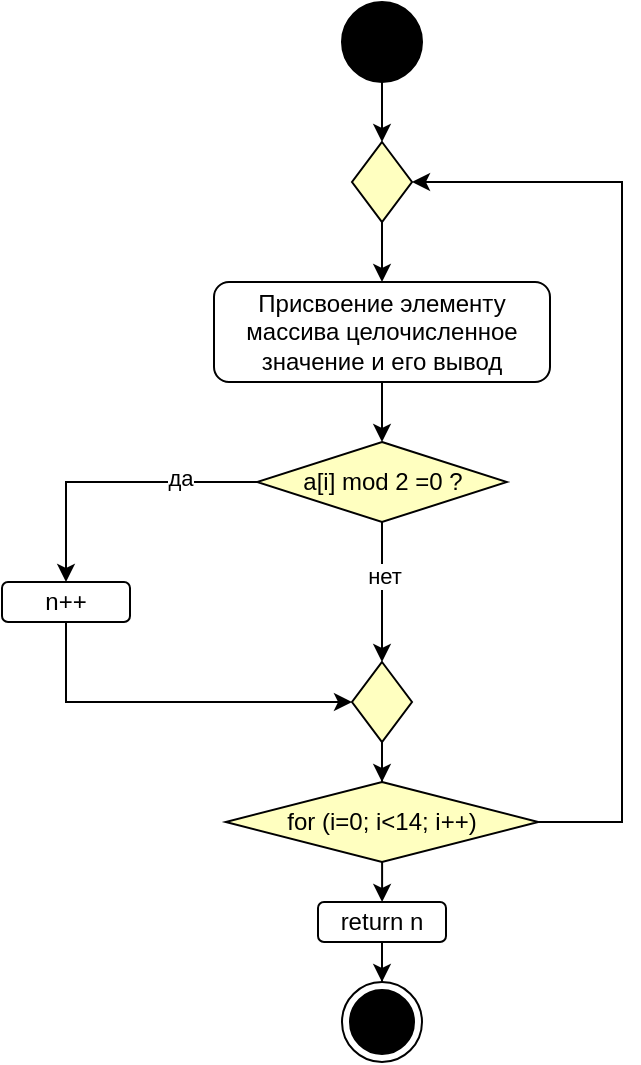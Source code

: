 <mxfile version="21.0.10" type="device"><diagram name="Страница 1" id="trNn1DCHxXbULgD4adgt"><mxGraphModel dx="644" dy="795" grid="1" gridSize="10" guides="1" tooltips="1" connect="1" arrows="1" fold="1" page="1" pageScale="1" pageWidth="827" pageHeight="1169" math="0" shadow="0"><root><mxCell id="0"/><mxCell id="1" parent="0"/><mxCell id="Gdgt2vl1ag9RFZ4aNBcF-1" value="" style="ellipse;html=1;shape=endState;fillColor=#000000;strokeColor=#000000;" vertex="1" parent="1"><mxGeometry x="260" y="670" width="40" height="40" as="geometry"/></mxCell><mxCell id="Gdgt2vl1ag9RFZ4aNBcF-18" style="edgeStyle=orthogonalEdgeStyle;rounded=0;orthogonalLoop=1;jettySize=auto;html=1;entryX=0.5;entryY=0;entryDx=0;entryDy=0;" edge="1" parent="1" source="Gdgt2vl1ag9RFZ4aNBcF-2" target="Gdgt2vl1ag9RFZ4aNBcF-3"><mxGeometry relative="1" as="geometry"/></mxCell><mxCell id="Gdgt2vl1ag9RFZ4aNBcF-2" value="" style="ellipse;whiteSpace=wrap;html=1;aspect=fixed;fillColor=#000000;" vertex="1" parent="1"><mxGeometry x="260" y="180" width="40" height="40" as="geometry"/></mxCell><mxCell id="Gdgt2vl1ag9RFZ4aNBcF-19" style="edgeStyle=orthogonalEdgeStyle;rounded=0;orthogonalLoop=1;jettySize=auto;html=1;entryX=0.5;entryY=0;entryDx=0;entryDy=0;" edge="1" parent="1" source="Gdgt2vl1ag9RFZ4aNBcF-3" target="Gdgt2vl1ag9RFZ4aNBcF-6"><mxGeometry relative="1" as="geometry"/></mxCell><mxCell id="Gdgt2vl1ag9RFZ4aNBcF-3" value="" style="rhombus;whiteSpace=wrap;html=1;fontColor=#000000;fillColor=#ffffc0;strokeColor=#000000;" vertex="1" parent="1"><mxGeometry x="265" y="250" width="30" height="40" as="geometry"/></mxCell><mxCell id="Gdgt2vl1ag9RFZ4aNBcF-20" style="edgeStyle=orthogonalEdgeStyle;rounded=0;orthogonalLoop=1;jettySize=auto;html=1;entryX=0.5;entryY=0;entryDx=0;entryDy=0;" edge="1" parent="1" source="Gdgt2vl1ag9RFZ4aNBcF-6" target="Gdgt2vl1ag9RFZ4aNBcF-7"><mxGeometry relative="1" as="geometry"/></mxCell><mxCell id="Gdgt2vl1ag9RFZ4aNBcF-6" value="Присвоение элементу массива целочисленное значение и его вывод" style="rounded=1;whiteSpace=wrap;html=1;" vertex="1" parent="1"><mxGeometry x="196" y="320" width="168" height="50" as="geometry"/></mxCell><mxCell id="Gdgt2vl1ag9RFZ4aNBcF-9" style="edgeStyle=orthogonalEdgeStyle;rounded=0;orthogonalLoop=1;jettySize=auto;html=1;entryX=0.5;entryY=0;entryDx=0;entryDy=0;" edge="1" parent="1" source="Gdgt2vl1ag9RFZ4aNBcF-7" target="Gdgt2vl1ag9RFZ4aNBcF-8"><mxGeometry relative="1" as="geometry"/></mxCell><mxCell id="Gdgt2vl1ag9RFZ4aNBcF-11" value="да" style="edgeLabel;html=1;align=center;verticalAlign=middle;resizable=0;points=[];" vertex="1" connectable="0" parent="Gdgt2vl1ag9RFZ4aNBcF-9"><mxGeometry x="-0.471" y="-2" relative="1" as="geometry"><mxPoint as="offset"/></mxGeometry></mxCell><mxCell id="Gdgt2vl1ag9RFZ4aNBcF-14" style="edgeStyle=orthogonalEdgeStyle;rounded=0;orthogonalLoop=1;jettySize=auto;html=1;entryX=0.5;entryY=0;entryDx=0;entryDy=0;" edge="1" parent="1" source="Gdgt2vl1ag9RFZ4aNBcF-7" target="Gdgt2vl1ag9RFZ4aNBcF-23"><mxGeometry relative="1" as="geometry"><mxPoint x="280" y="550" as="targetPoint"/></mxGeometry></mxCell><mxCell id="Gdgt2vl1ag9RFZ4aNBcF-16" value="нет" style="edgeLabel;html=1;align=center;verticalAlign=middle;resizable=0;points=[];" vertex="1" connectable="0" parent="Gdgt2vl1ag9RFZ4aNBcF-14"><mxGeometry x="-0.236" y="1" relative="1" as="geometry"><mxPoint as="offset"/></mxGeometry></mxCell><mxCell id="Gdgt2vl1ag9RFZ4aNBcF-7" value="a[i] mod 2 =0 ?" style="rhombus;whiteSpace=wrap;html=1;fontColor=#000000;fillColor=#ffffc0;strokeColor=#000000;" vertex="1" parent="1"><mxGeometry x="217.5" y="400" width="125" height="40" as="geometry"/></mxCell><mxCell id="Gdgt2vl1ag9RFZ4aNBcF-13" style="edgeStyle=orthogonalEdgeStyle;rounded=0;orthogonalLoop=1;jettySize=auto;html=1;entryX=0;entryY=0.5;entryDx=0;entryDy=0;" edge="1" parent="1" source="Gdgt2vl1ag9RFZ4aNBcF-8" target="Gdgt2vl1ag9RFZ4aNBcF-23"><mxGeometry relative="1" as="geometry"><mxPoint x="260" y="550" as="targetPoint"/><Array as="points"><mxPoint x="122" y="530"/></Array></mxGeometry></mxCell><mxCell id="Gdgt2vl1ag9RFZ4aNBcF-8" value="n++" style="rounded=1;whiteSpace=wrap;html=1;" vertex="1" parent="1"><mxGeometry x="90" y="470" width="64" height="20" as="geometry"/></mxCell><mxCell id="Gdgt2vl1ag9RFZ4aNBcF-17" style="edgeStyle=orthogonalEdgeStyle;rounded=0;orthogonalLoop=1;jettySize=auto;html=1;entryX=1;entryY=0.5;entryDx=0;entryDy=0;" edge="1" parent="1" source="Gdgt2vl1ag9RFZ4aNBcF-10" target="Gdgt2vl1ag9RFZ4aNBcF-3"><mxGeometry relative="1" as="geometry"><mxPoint x="480" y="270" as="targetPoint"/><Array as="points"><mxPoint x="400" y="590"/><mxPoint x="400" y="270"/></Array></mxGeometry></mxCell><mxCell id="Gdgt2vl1ag9RFZ4aNBcF-22" style="edgeStyle=orthogonalEdgeStyle;rounded=0;orthogonalLoop=1;jettySize=auto;html=1;entryX=0.5;entryY=0;entryDx=0;entryDy=0;" edge="1" parent="1" source="Gdgt2vl1ag9RFZ4aNBcF-10" target="Gdgt2vl1ag9RFZ4aNBcF-21"><mxGeometry relative="1" as="geometry"/></mxCell><mxCell id="Gdgt2vl1ag9RFZ4aNBcF-10" value="for (i=0; i&amp;lt;14; i++)" style="rhombus;whiteSpace=wrap;html=1;fontColor=#000000;fillColor=#ffffc0;strokeColor=#000000;" vertex="1" parent="1"><mxGeometry x="201.88" y="570" width="156.25" height="40" as="geometry"/></mxCell><mxCell id="Gdgt2vl1ag9RFZ4aNBcF-26" style="edgeStyle=orthogonalEdgeStyle;rounded=0;orthogonalLoop=1;jettySize=auto;html=1;" edge="1" parent="1" source="Gdgt2vl1ag9RFZ4aNBcF-21" target="Gdgt2vl1ag9RFZ4aNBcF-1"><mxGeometry relative="1" as="geometry"/></mxCell><mxCell id="Gdgt2vl1ag9RFZ4aNBcF-21" value="return n" style="rounded=1;whiteSpace=wrap;html=1;" vertex="1" parent="1"><mxGeometry x="248" y="630" width="64" height="20" as="geometry"/></mxCell><mxCell id="Gdgt2vl1ag9RFZ4aNBcF-25" style="edgeStyle=orthogonalEdgeStyle;rounded=0;orthogonalLoop=1;jettySize=auto;html=1;entryX=0.5;entryY=0;entryDx=0;entryDy=0;" edge="1" parent="1" source="Gdgt2vl1ag9RFZ4aNBcF-23" target="Gdgt2vl1ag9RFZ4aNBcF-10"><mxGeometry relative="1" as="geometry"/></mxCell><mxCell id="Gdgt2vl1ag9RFZ4aNBcF-23" value="" style="rhombus;whiteSpace=wrap;html=1;fontColor=#000000;fillColor=#ffffc0;strokeColor=#000000;" vertex="1" parent="1"><mxGeometry x="265" y="510" width="30" height="40" as="geometry"/></mxCell></root></mxGraphModel></diagram></mxfile>